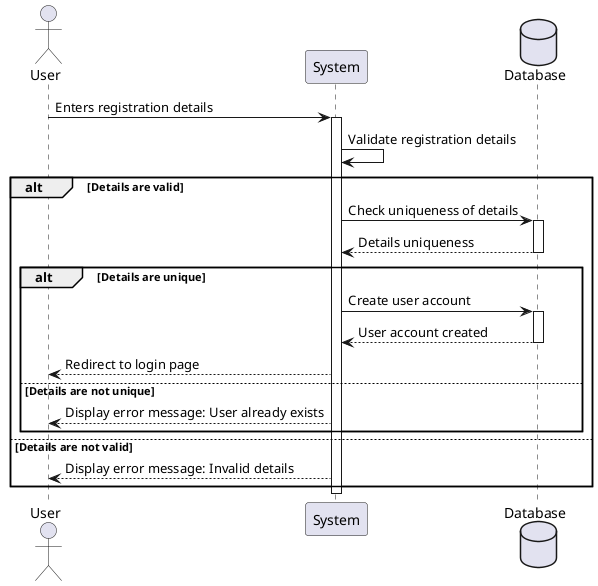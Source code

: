 @startuml
actor User as User
participant "System" as System
database Database as DB

User -> System: Enters registration details
activate System

System -> System: Validate registration details
alt Details are valid
  System -> DB: Check uniqueness of details
  activate DB
  DB --> System: Details uniqueness
  deactivate DB
  alt Details are unique
    System -> DB: Create user account
    activate DB
    DB --> System: User account created
    deactivate DB
    System --> User: Redirect to login page
  else Details are not unique
    System --> User: Display error message: User already exists
  end
else Details are not valid
  System --> User: Display error message: Invalid details
end
deactivate System
@enduml
